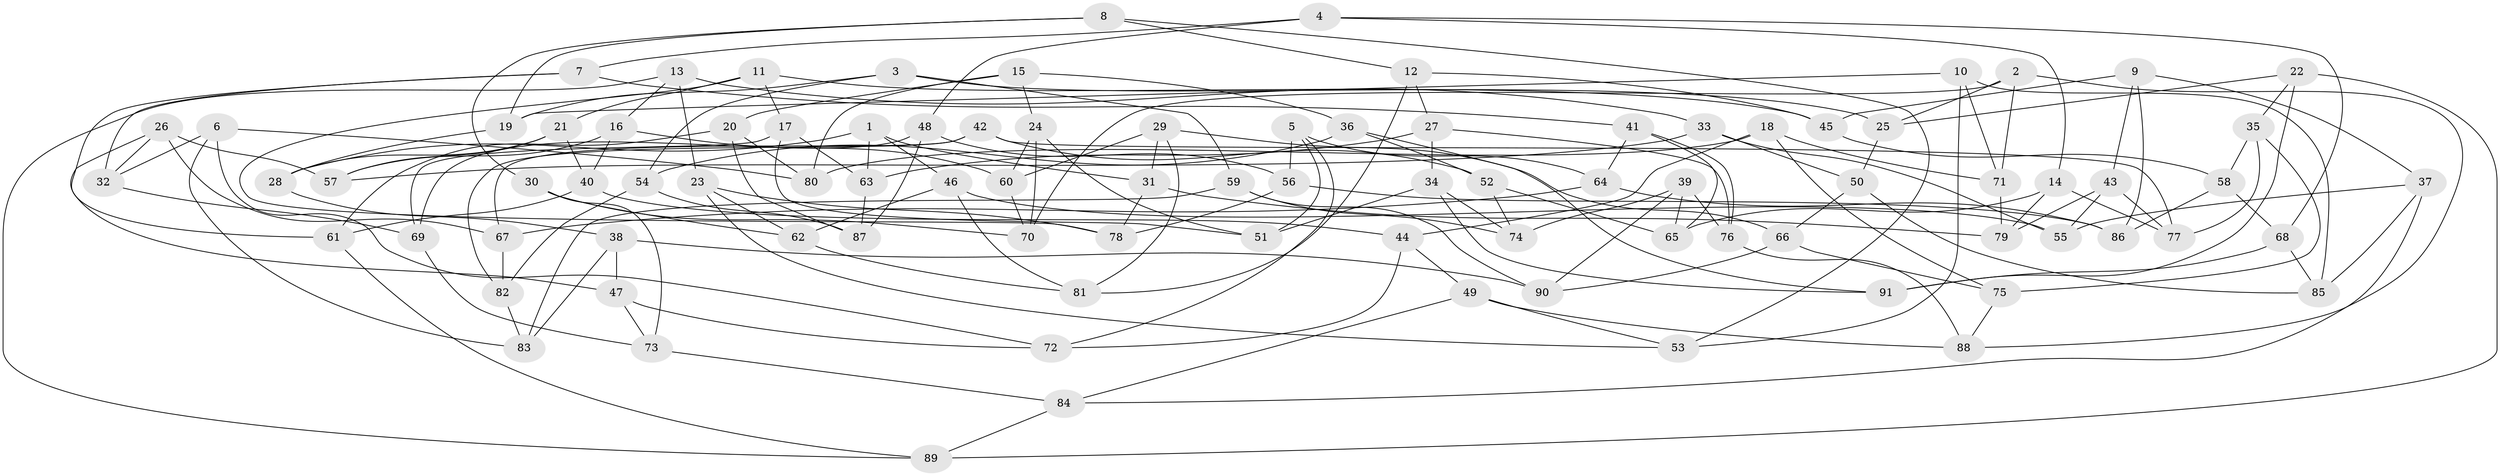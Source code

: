// coarse degree distribution, {4: 0.6304347826086957, 7: 0.021739130434782608, 8: 0.06521739130434782, 12: 0.021739130434782608, 9: 0.08695652173913043, 3: 0.08695652173913043, 10: 0.06521739130434782, 5: 0.021739130434782608}
// Generated by graph-tools (version 1.1) at 2025/54/03/04/25 22:54:04]
// undirected, 91 vertices, 182 edges
graph export_dot {
  node [color=gray90,style=filled];
  1;
  2;
  3;
  4;
  5;
  6;
  7;
  8;
  9;
  10;
  11;
  12;
  13;
  14;
  15;
  16;
  17;
  18;
  19;
  20;
  21;
  22;
  23;
  24;
  25;
  26;
  27;
  28;
  29;
  30;
  31;
  32;
  33;
  34;
  35;
  36;
  37;
  38;
  39;
  40;
  41;
  42;
  43;
  44;
  45;
  46;
  47;
  48;
  49;
  50;
  51;
  52;
  53;
  54;
  55;
  56;
  57;
  58;
  59;
  60;
  61;
  62;
  63;
  64;
  65;
  66;
  67;
  68;
  69;
  70;
  71;
  72;
  73;
  74;
  75;
  76;
  77;
  78;
  79;
  80;
  81;
  82;
  83;
  84;
  85;
  86;
  87;
  88;
  89;
  90;
  91;
  1 -- 63;
  1 -- 46;
  1 -- 28;
  1 -- 31;
  2 -- 70;
  2 -- 88;
  2 -- 71;
  2 -- 25;
  3 -- 19;
  3 -- 54;
  3 -- 25;
  3 -- 59;
  4 -- 68;
  4 -- 48;
  4 -- 14;
  4 -- 7;
  5 -- 51;
  5 -- 72;
  5 -- 56;
  5 -- 64;
  6 -- 83;
  6 -- 32;
  6 -- 80;
  6 -- 72;
  7 -- 32;
  7 -- 41;
  7 -- 61;
  8 -- 30;
  8 -- 12;
  8 -- 53;
  8 -- 19;
  9 -- 86;
  9 -- 43;
  9 -- 45;
  9 -- 37;
  10 -- 53;
  10 -- 19;
  10 -- 71;
  10 -- 85;
  11 -- 17;
  11 -- 78;
  11 -- 21;
  11 -- 45;
  12 -- 45;
  12 -- 27;
  12 -- 81;
  13 -- 16;
  13 -- 23;
  13 -- 33;
  13 -- 89;
  14 -- 77;
  14 -- 79;
  14 -- 65;
  15 -- 80;
  15 -- 36;
  15 -- 24;
  15 -- 20;
  16 -- 40;
  16 -- 57;
  16 -- 60;
  17 -- 63;
  17 -- 69;
  17 -- 51;
  18 -- 71;
  18 -- 44;
  18 -- 75;
  18 -- 80;
  19 -- 28;
  20 -- 87;
  20 -- 61;
  20 -- 80;
  21 -- 57;
  21 -- 40;
  21 -- 28;
  22 -- 35;
  22 -- 91;
  22 -- 89;
  22 -- 25;
  23 -- 53;
  23 -- 78;
  23 -- 62;
  24 -- 70;
  24 -- 60;
  24 -- 51;
  25 -- 50;
  26 -- 32;
  26 -- 47;
  26 -- 57;
  26 -- 67;
  27 -- 76;
  27 -- 34;
  27 -- 63;
  28 -- 38;
  29 -- 81;
  29 -- 60;
  29 -- 31;
  29 -- 66;
  30 -- 73;
  30 -- 70;
  30 -- 62;
  31 -- 79;
  31 -- 78;
  32 -- 69;
  33 -- 50;
  33 -- 57;
  33 -- 55;
  34 -- 91;
  34 -- 51;
  34 -- 74;
  35 -- 77;
  35 -- 75;
  35 -- 58;
  36 -- 52;
  36 -- 54;
  36 -- 91;
  37 -- 84;
  37 -- 55;
  37 -- 85;
  38 -- 47;
  38 -- 90;
  38 -- 83;
  39 -- 76;
  39 -- 65;
  39 -- 74;
  39 -- 90;
  40 -- 61;
  40 -- 44;
  41 -- 76;
  41 -- 65;
  41 -- 64;
  42 -- 77;
  42 -- 67;
  42 -- 82;
  42 -- 52;
  43 -- 79;
  43 -- 77;
  43 -- 55;
  44 -- 72;
  44 -- 49;
  45 -- 58;
  46 -- 55;
  46 -- 62;
  46 -- 81;
  47 -- 73;
  47 -- 72;
  48 -- 69;
  48 -- 87;
  48 -- 56;
  49 -- 88;
  49 -- 84;
  49 -- 53;
  50 -- 85;
  50 -- 66;
  52 -- 65;
  52 -- 74;
  54 -- 82;
  54 -- 87;
  56 -- 78;
  56 -- 86;
  58 -- 68;
  58 -- 86;
  59 -- 83;
  59 -- 74;
  59 -- 90;
  60 -- 70;
  61 -- 89;
  62 -- 81;
  63 -- 87;
  64 -- 86;
  64 -- 67;
  66 -- 75;
  66 -- 90;
  67 -- 82;
  68 -- 91;
  68 -- 85;
  69 -- 73;
  71 -- 79;
  73 -- 84;
  75 -- 88;
  76 -- 88;
  82 -- 83;
  84 -- 89;
}
